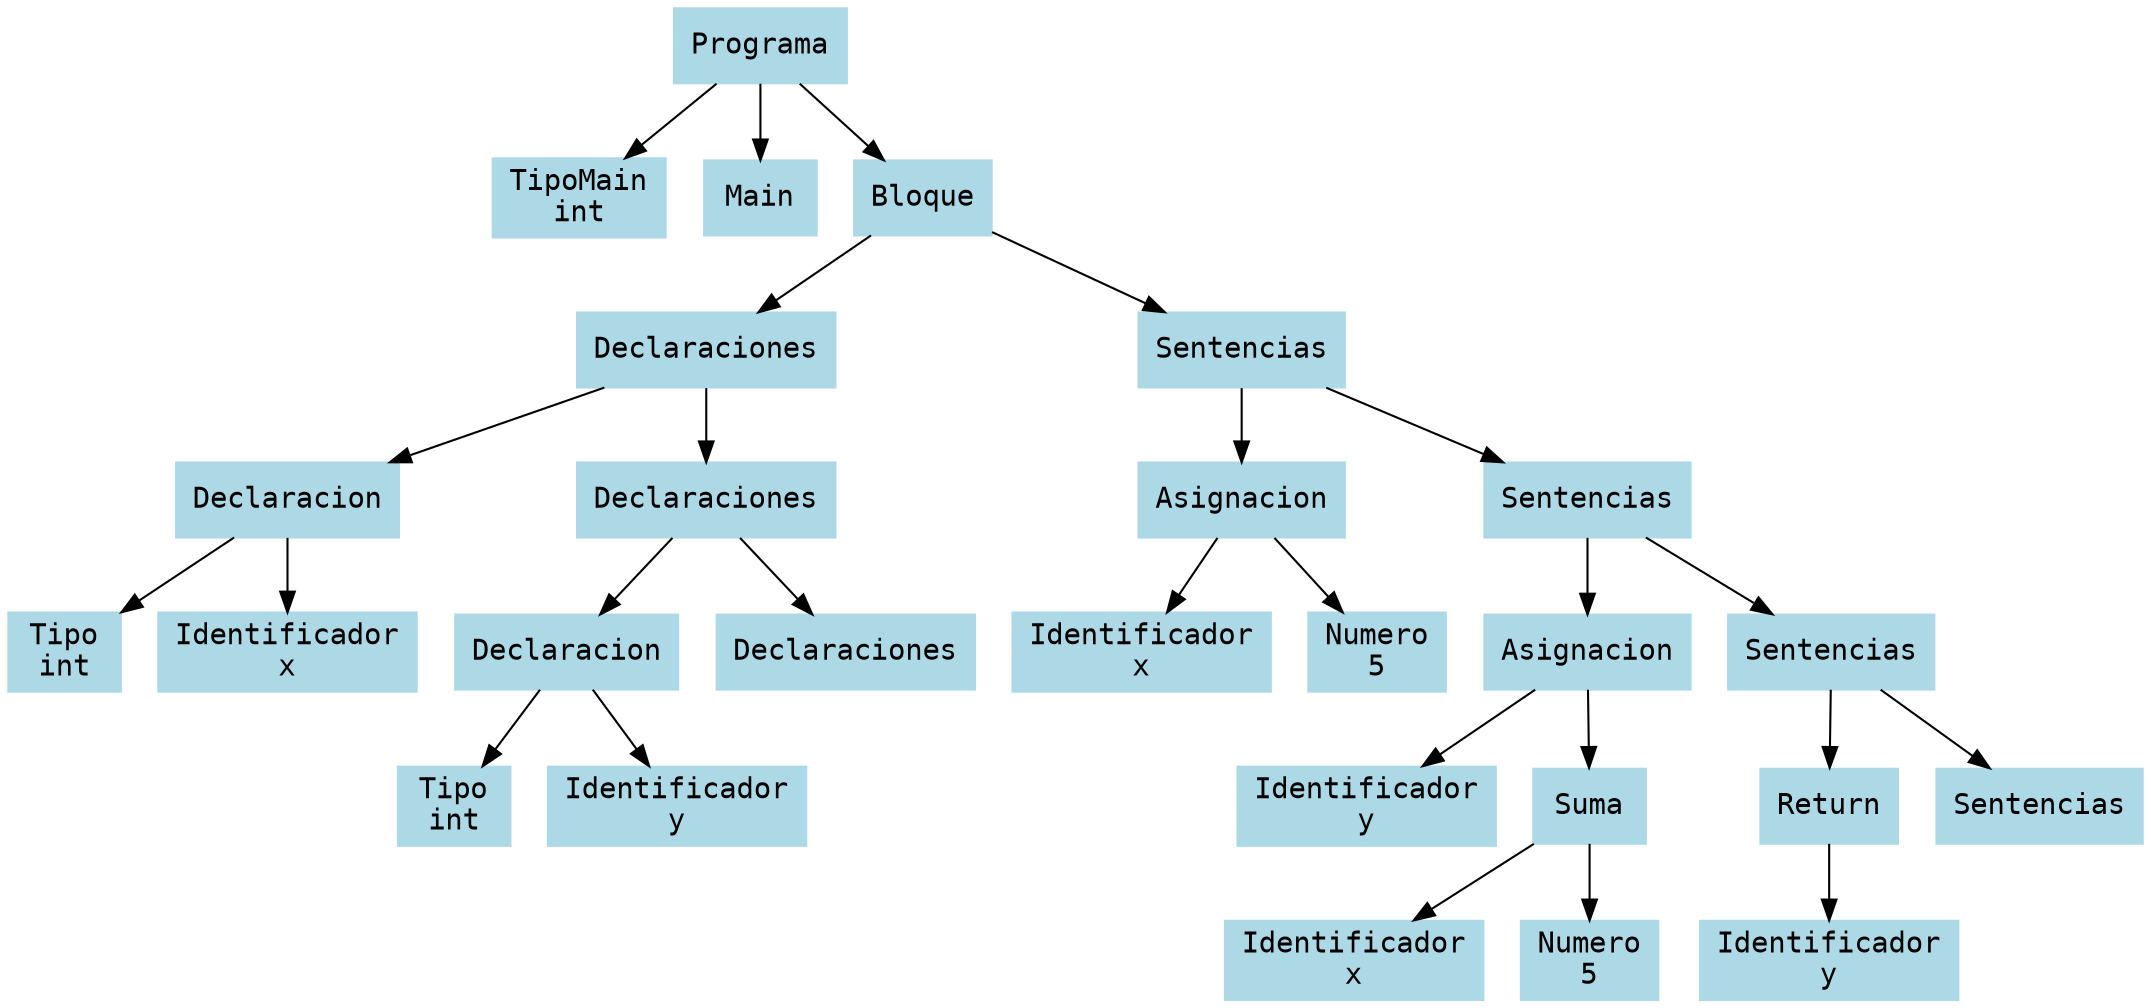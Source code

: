 digraph AST {
  node [shape=box, style=filled, color=lightblue, fontname="Consolas"];
  n26 [label="Programa"];
  n26 -> n1;
  n1 [label="TipoMain\nint"];
  n26 -> n27;
  n27 [label="Main"];
  n26 -> n25;
  n25 [label="Bloque"];
  n25 -> n10;
  n10 [label="Declaraciones"];
  n10 -> n3;
  n3 [label="Declaracion"];
  n3 -> n2;
  n2 [label="Tipo\nint"];
  n3 -> n4;
  n4 [label="Identificador\nx"];
  n10 -> n9;
  n9 [label="Declaraciones"];
  n9 -> n6;
  n6 [label="Declaracion"];
  n6 -> n5;
  n5 [label="Tipo\nint"];
  n6 -> n7;
  n7 [label="Identificador\ny"];
  n9 -> n8;
  n8 [label="Declaraciones"];
  n25 -> n24;
  n24 [label="Sentencias"];
  n24 -> n12;
  n12 [label="Asignacion"];
  n12 -> n13;
  n13 [label="Identificador\nx"];
  n12 -> n11;
  n11 [label="Numero\n5"];
  n24 -> n23;
  n23 [label="Sentencias"];
  n23 -> n17;
  n17 [label="Asignacion"];
  n17 -> n18;
  n18 [label="Identificador\ny"];
  n17 -> n16;
  n16 [label="Suma"];
  n16 -> n14;
  n14 [label="Identificador\nx"];
  n16 -> n15;
  n15 [label="Numero\n5"];
  n23 -> n22;
  n22 [label="Sentencias"];
  n22 -> n20;
  n20 [label="Return"];
  n20 -> n19;
  n19 [label="Identificador\ny"];
  n22 -> n21;
  n21 [label="Sentencias"];
}
